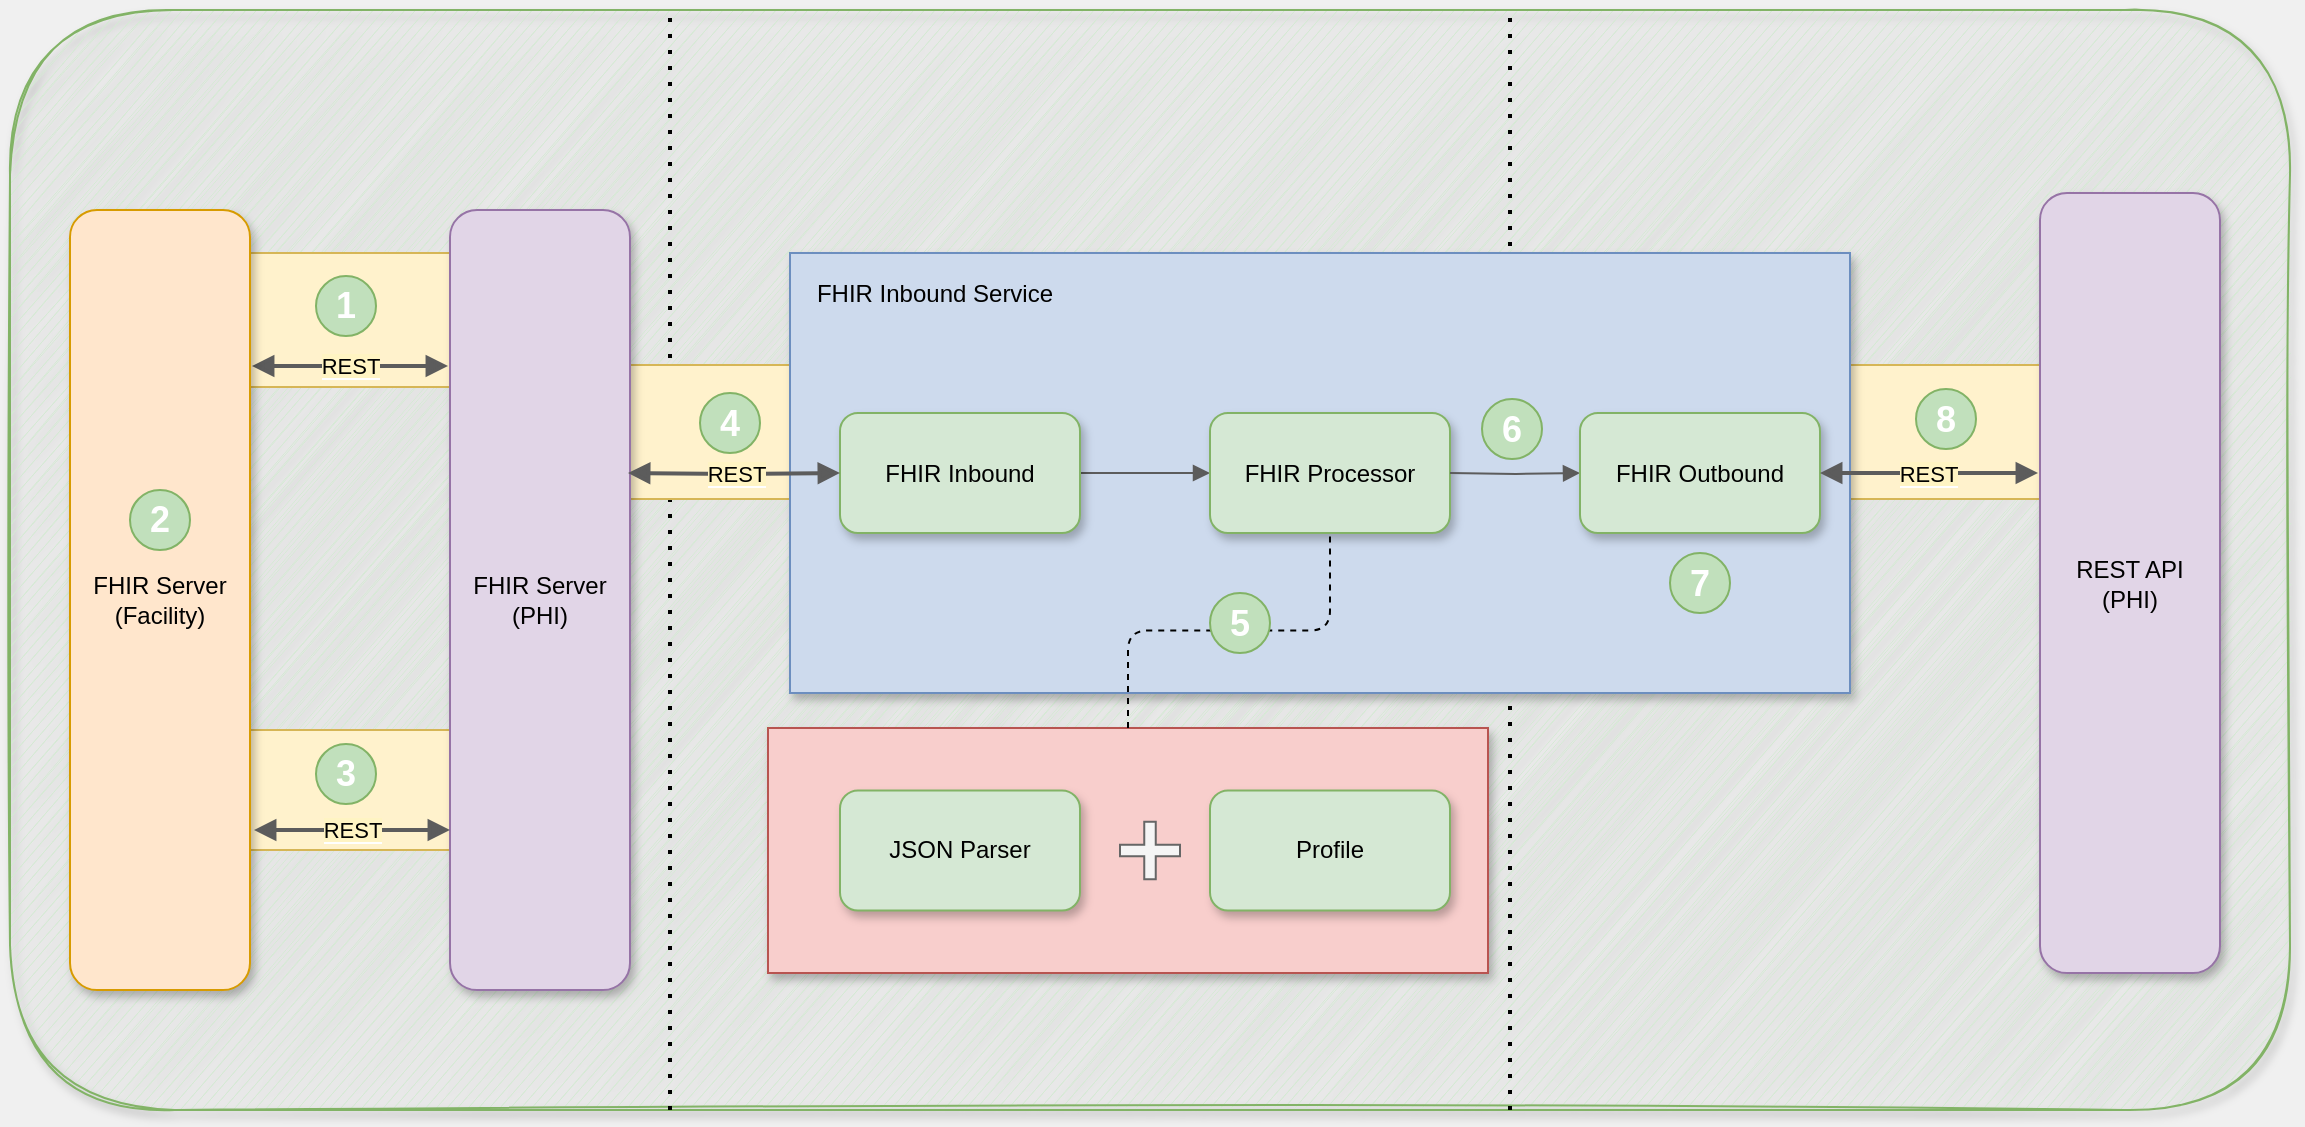 <mxfile version="13.6.9" type="github">
  <diagram id="prtHgNgQTEPvFCAcTncT" name="Page-1">
    <mxGraphModel dx="1826" dy="794" grid="1" gridSize="10" guides="1" tooltips="1" connect="1" arrows="1" fold="1" page="0" pageScale="1" pageWidth="827" pageHeight="1169" background="#F0F0F0" math="0" shadow="0">
      <root>
        <mxCell id="0" />
        <mxCell id="1" parent="0" />
        <mxCell id="xV2-DqPg_27y4KBebF6c-39" value="" style="rounded=1;whiteSpace=wrap;html=1;shadow=1;glass=0;sketch=1;fillColor=#d5e8d4;strokeColor=#82b366;" vertex="1" parent="1">
          <mxGeometry x="-200" y="80" width="1140" height="550" as="geometry" />
        </mxCell>
        <mxCell id="Zh8z0Y2bod89Jc97wrA--2" value="" style="endArrow=none;dashed=1;html=1;dashPattern=1 3;strokeWidth=2;" parent="1" edge="1">
          <mxGeometry width="50" height="50" relative="1" as="geometry">
            <mxPoint x="130" y="630" as="sourcePoint" />
            <mxPoint x="130" y="80" as="targetPoint" />
          </mxGeometry>
        </mxCell>
        <mxCell id="xV2-DqPg_27y4KBebF6c-36" value="" style="endArrow=none;dashed=1;html=1;dashPattern=1 3;strokeWidth=2;" edge="1" parent="1">
          <mxGeometry width="50" height="50" relative="1" as="geometry">
            <mxPoint x="550" y="630" as="sourcePoint" />
            <mxPoint x="550" y="80" as="targetPoint" />
          </mxGeometry>
        </mxCell>
        <mxCell id="xV2-DqPg_27y4KBebF6c-35" value="" style="rounded=0;whiteSpace=wrap;html=1;fillColor=#fff2cc;strokeColor=#d6b656;" vertex="1" parent="1">
          <mxGeometry x="705" y="257.5" width="120" height="67" as="geometry" />
        </mxCell>
        <mxCell id="xV2-DqPg_27y4KBebF6c-33" value="" style="rounded=0;whiteSpace=wrap;html=1;fillColor=#fff2cc;strokeColor=#d6b656;" vertex="1" parent="1">
          <mxGeometry x="95" y="257.5" width="120" height="67" as="geometry" />
        </mxCell>
        <mxCell id="vM5lTf9RMHXCYF5sCvvl-10" value="" style="rounded=0;whiteSpace=wrap;html=1;fillColor=#fff2cc;strokeColor=#d6b656;" parent="1" vertex="1">
          <mxGeometry x="-90" y="440" width="120" height="60" as="geometry" />
        </mxCell>
        <mxCell id="vM5lTf9RMHXCYF5sCvvl-11" value="" style="rounded=0;whiteSpace=wrap;html=1;fillColor=#fff2cc;strokeColor=#d6b656;" parent="1" vertex="1">
          <mxGeometry x="-90" y="201.5" width="120" height="67" as="geometry" />
        </mxCell>
        <mxCell id="vM5lTf9RMHXCYF5sCvvl-12" value="FHIR&amp;nbsp;Server (PHI)" style="rounded=1;whiteSpace=wrap;html=1;fillColor=#e1d5e7;shadow=1;strokeColor=#9673a6;" parent="1" vertex="1">
          <mxGeometry x="20" y="180" width="90" height="390" as="geometry" />
        </mxCell>
        <mxCell id="vM5lTf9RMHXCYF5sCvvl-13" value="&lt;span style=&quot;background-color: rgb(255 , 244 , 195)&quot;&gt;REST&lt;/span&gt;" style="edgeStyle=orthogonalEdgeStyle;rounded=0;orthogonalLoop=1;jettySize=auto;html=1;exitX=1.011;exitY=0.2;exitDx=0;exitDy=0;entryX=-0.011;entryY=0.2;entryDx=0;entryDy=0;entryPerimeter=0;exitPerimeter=0;shadow=0;sketch=0;startArrow=block;startFill=1;strokeWidth=2;endArrow=block;endFill=1;strokeColor=#5C5C5C;" parent="1" source="vM5lTf9RMHXCYF5sCvvl-14" target="vM5lTf9RMHXCYF5sCvvl-12" edge="1">
          <mxGeometry relative="1" as="geometry" />
        </mxCell>
        <mxCell id="vM5lTf9RMHXCYF5sCvvl-14" value="FHIR&amp;nbsp;Server (Facility)" style="rounded=1;whiteSpace=wrap;html=1;fillColor=#ffe6cc;shadow=1;strokeColor=#d79b00;" parent="1" vertex="1">
          <mxGeometry x="-170" y="180" width="90" height="390" as="geometry" />
        </mxCell>
        <mxCell id="vM5lTf9RMHXCYF5sCvvl-15" value="&lt;h2&gt;&lt;font color=&quot;#ffffff&quot;&gt;1&lt;/font&gt;&lt;/h2&gt;" style="ellipse;whiteSpace=wrap;html=1;aspect=fixed;strokeColor=#82b366;fillColor=#C1E0BC;" parent="1" vertex="1">
          <mxGeometry x="-47" y="213" width="30" height="30" as="geometry" />
        </mxCell>
        <mxCell id="vM5lTf9RMHXCYF5sCvvl-16" value="&lt;h2&gt;&lt;font color=&quot;#ffffff&quot;&gt;2&lt;/font&gt;&lt;/h2&gt;" style="ellipse;whiteSpace=wrap;html=1;aspect=fixed;strokeColor=#82b366;fillColor=#C1E0BC;" parent="1" vertex="1">
          <mxGeometry x="-140" y="320" width="30" height="30" as="geometry" />
        </mxCell>
        <mxCell id="vM5lTf9RMHXCYF5sCvvl-17" value="&lt;h2&gt;&lt;font color=&quot;#ffffff&quot;&gt;3&lt;/font&gt;&lt;/h2&gt;" style="ellipse;whiteSpace=wrap;html=1;aspect=fixed;strokeColor=#82b366;fillColor=#C1E0BC;" parent="1" vertex="1">
          <mxGeometry x="-47" y="447" width="30" height="30" as="geometry" />
        </mxCell>
        <mxCell id="vM5lTf9RMHXCYF5sCvvl-18" value="&lt;span style=&quot;background-color: rgb(255 , 244 , 195)&quot;&gt;REST&lt;/span&gt;" style="edgeStyle=orthogonalEdgeStyle;rounded=0;orthogonalLoop=1;jettySize=auto;html=1;exitX=1.011;exitY=0.2;exitDx=0;exitDy=0;entryX=-0.011;entryY=0.2;entryDx=0;entryDy=0;entryPerimeter=0;exitPerimeter=0;shadow=0;sketch=0;startArrow=block;startFill=1;strokeWidth=2;endArrow=block;endFill=1;strokeColor=#5C5C5C;" parent="1" edge="1">
          <mxGeometry relative="1" as="geometry">
            <mxPoint x="-78.01" y="490" as="sourcePoint" />
            <mxPoint x="20.01" y="490" as="targetPoint" />
            <Array as="points">
              <mxPoint x="3" y="490" />
              <mxPoint x="3" y="490" />
            </Array>
          </mxGeometry>
        </mxCell>
        <mxCell id="xV2-DqPg_27y4KBebF6c-19" value="" style="rounded=0;whiteSpace=wrap;html=1;shadow=1;strokeColor=#6c8ebf;fillColor=#CDDAED;" vertex="1" parent="1">
          <mxGeometry x="190" y="201.5" width="530" height="220" as="geometry" />
        </mxCell>
        <mxCell id="xV2-DqPg_27y4KBebF6c-20" style="edgeStyle=orthogonalEdgeStyle;rounded=0;orthogonalLoop=1;jettySize=auto;html=1;exitX=1;exitY=0.5;exitDx=0;exitDy=0;entryX=0;entryY=0.5;entryDx=0;entryDy=0;startArrow=none;startFill=0;endArrow=block;endFill=1;strokeColor=#5C5C5C;" edge="1" source="xV2-DqPg_27y4KBebF6c-21" target="xV2-DqPg_27y4KBebF6c-23" parent="1">
          <mxGeometry relative="1" as="geometry" />
        </mxCell>
        <mxCell id="xV2-DqPg_27y4KBebF6c-21" value="FHIR Inbound" style="rounded=1;whiteSpace=wrap;html=1;fillColor=#d5e8d4;strokeColor=#82b366;shadow=1;" vertex="1" parent="1">
          <mxGeometry x="215" y="281.5" width="120" height="60" as="geometry" />
        </mxCell>
        <mxCell id="xV2-DqPg_27y4KBebF6c-22" value="FHIR Inbound Service" style="text;html=1;strokeColor=none;fillColor=none;align=center;verticalAlign=middle;whiteSpace=wrap;rounded=0;shadow=1;" vertex="1" parent="1">
          <mxGeometry x="185" y="211.5" width="155" height="20" as="geometry" />
        </mxCell>
        <mxCell id="xV2-DqPg_27y4KBebF6c-23" value="FHIR Processor" style="rounded=1;whiteSpace=wrap;html=1;fillColor=#d5e8d4;strokeColor=#82b366;shadow=1;" vertex="1" parent="1">
          <mxGeometry x="400" y="281.5" width="120" height="60" as="geometry" />
        </mxCell>
        <mxCell id="xV2-DqPg_27y4KBebF6c-24" value="&lt;span style=&quot;background-color: rgb(255 , 244 , 195)&quot;&gt;REST&lt;/span&gt;" style="edgeStyle=orthogonalEdgeStyle;rounded=0;orthogonalLoop=1;jettySize=auto;html=1;startArrow=block;startFill=1;endArrow=block;endFill=1;strokeColor=#5C5C5C;entryX=0;entryY=0.5;entryDx=0;entryDy=0;strokeWidth=2;" edge="1" target="xV2-DqPg_27y4KBebF6c-21" parent="1">
          <mxGeometry relative="1" as="geometry">
            <mxPoint x="190" y="366.5" as="targetPoint" />
            <mxPoint x="109" y="311.5" as="sourcePoint" />
          </mxGeometry>
        </mxCell>
        <mxCell id="xV2-DqPg_27y4KBebF6c-25" value="" style="rounded=0;whiteSpace=wrap;html=1;shadow=1;strokeColor=#b85450;fillColor=#f8cecc;" vertex="1" parent="1">
          <mxGeometry x="179" y="439" width="360" height="122.5" as="geometry" />
        </mxCell>
        <mxCell id="xV2-DqPg_27y4KBebF6c-26" value="JSON Parser" style="rounded=1;whiteSpace=wrap;html=1;fillColor=#d5e8d4;strokeColor=#82b366;shadow=1;" vertex="1" parent="1">
          <mxGeometry x="215" y="470.25" width="120" height="60" as="geometry" />
        </mxCell>
        <mxCell id="xV2-DqPg_27y4KBebF6c-27" value="Profile" style="rounded=1;whiteSpace=wrap;html=1;fillColor=#d5e8d4;strokeColor=#82b366;shadow=1;" vertex="1" parent="1">
          <mxGeometry x="400" y="470.25" width="120" height="60" as="geometry" />
        </mxCell>
        <mxCell id="xV2-DqPg_27y4KBebF6c-28" value="" style="endArrow=none;dashed=1;html=1;strokeColor=#000000;exitX=0.5;exitY=0;exitDx=0;exitDy=0;entryX=0.5;entryY=1;entryDx=0;entryDy=0;edgeStyle=orthogonalEdgeStyle;" edge="1" source="xV2-DqPg_27y4KBebF6c-25" target="xV2-DqPg_27y4KBebF6c-23" parent="1">
          <mxGeometry width="50" height="50" relative="1" as="geometry">
            <mxPoint x="390" y="421.5" as="sourcePoint" />
            <mxPoint x="440" y="371.5" as="targetPoint" />
          </mxGeometry>
        </mxCell>
        <mxCell id="xV2-DqPg_27y4KBebF6c-29" style="edgeStyle=orthogonalEdgeStyle;rounded=0;orthogonalLoop=1;jettySize=auto;html=1;exitX=0.5;exitY=1;exitDx=0;exitDy=0;strokeColor=#000000;" edge="1" source="xV2-DqPg_27y4KBebF6c-27" target="xV2-DqPg_27y4KBebF6c-27" parent="1">
          <mxGeometry relative="1" as="geometry" />
        </mxCell>
        <mxCell id="xV2-DqPg_27y4KBebF6c-30" value="&lt;h2&gt;&lt;font color=&quot;#ffffff&quot;&gt;4&lt;/font&gt;&lt;/h2&gt;" style="ellipse;whiteSpace=wrap;html=1;aspect=fixed;strokeColor=#82b366;fillColor=#C1E0BC;" vertex="1" parent="1">
          <mxGeometry x="145" y="271.5" width="30" height="30" as="geometry" />
        </mxCell>
        <mxCell id="xV2-DqPg_27y4KBebF6c-31" value="&lt;h2&gt;&lt;font color=&quot;#ffffff&quot;&gt;5&lt;/font&gt;&lt;/h2&gt;" style="ellipse;whiteSpace=wrap;html=1;aspect=fixed;strokeColor=#82b366;fillColor=#C1E0BC;" vertex="1" parent="1">
          <mxGeometry x="400" y="371.5" width="30" height="30" as="geometry" />
        </mxCell>
        <mxCell id="xV2-DqPg_27y4KBebF6c-32" value="" style="shape=cross;whiteSpace=wrap;html=1;rounded=0;fillColor=#f5f5f5;strokeColor=#666666;fontColor=#333333;" vertex="1" parent="1">
          <mxGeometry x="355" y="485.88" width="30" height="28.75" as="geometry" />
        </mxCell>
        <mxCell id="lcojOaO51Gwr2MNU7D6K-2" value="REST API &lt;br&gt;(PHI)" style="rounded=1;whiteSpace=wrap;html=1;fillColor=#e1d5e7;shadow=1;strokeColor=#9673a6;" parent="1" vertex="1">
          <mxGeometry x="815" y="171.5" width="90" height="390" as="geometry" />
        </mxCell>
        <mxCell id="lcojOaO51Gwr2MNU7D6K-4" style="edgeStyle=orthogonalEdgeStyle;rounded=0;orthogonalLoop=1;jettySize=auto;html=1;exitX=1;exitY=0.5;exitDx=0;exitDy=0;entryX=0;entryY=0.5;entryDx=0;entryDy=0;startArrow=none;startFill=0;endArrow=block;endFill=1;strokeColor=#5C5C5C;" parent="1" target="lcojOaO51Gwr2MNU7D6K-7" edge="1">
          <mxGeometry relative="1" as="geometry">
            <mxPoint x="520" y="311.5" as="sourcePoint" />
          </mxGeometry>
        </mxCell>
        <mxCell id="lcojOaO51Gwr2MNU7D6K-7" value="FHIR Outbound" style="rounded=1;whiteSpace=wrap;html=1;fillColor=#d5e8d4;strokeColor=#82b366;shadow=1;" parent="1" vertex="1">
          <mxGeometry x="585" y="281.5" width="120" height="60" as="geometry" />
        </mxCell>
        <mxCell id="lcojOaO51Gwr2MNU7D6K-8" value="&lt;h2&gt;&lt;font color=&quot;#ffffff&quot;&gt;8&lt;/font&gt;&lt;/h2&gt;" style="ellipse;whiteSpace=wrap;html=1;aspect=fixed;strokeColor=#82b366;fillColor=#C1E0BC;" parent="1" vertex="1">
          <mxGeometry x="753" y="269.5" width="30" height="30" as="geometry" />
        </mxCell>
        <mxCell id="lcojOaO51Gwr2MNU7D6K-9" value="&lt;h2&gt;&lt;font color=&quot;#ffffff&quot;&gt;7&lt;/font&gt;&lt;/h2&gt;" style="ellipse;whiteSpace=wrap;html=1;aspect=fixed;strokeColor=#82b366;fillColor=#C1E0BC;" parent="1" vertex="1">
          <mxGeometry x="630" y="351.5" width="30" height="30" as="geometry" />
        </mxCell>
        <mxCell id="lcojOaO51Gwr2MNU7D6K-10" value="&lt;span style=&quot;background-color: rgb(255 , 244 , 195)&quot;&gt;REST&lt;/span&gt;" style="edgeStyle=orthogonalEdgeStyle;rounded=0;orthogonalLoop=1;jettySize=auto;html=1;startArrow=block;startFill=1;endArrow=block;endFill=1;strokeColor=#5C5C5C;entryX=-0.011;entryY=0.359;entryDx=0;entryDy=0;exitX=1;exitY=0.5;exitDx=0;exitDy=0;entryPerimeter=0;strokeWidth=2;" parent="1" source="lcojOaO51Gwr2MNU7D6K-7" target="lcojOaO51Gwr2MNU7D6K-2" edge="1">
          <mxGeometry relative="1" as="geometry">
            <mxPoint x="375" y="366.5" as="targetPoint" />
            <mxPoint x="294" y="311.5" as="sourcePoint" />
          </mxGeometry>
        </mxCell>
        <mxCell id="lcojOaO51Gwr2MNU7D6K-11" value="&lt;h2&gt;&lt;font color=&quot;#ffffff&quot;&gt;6&lt;/font&gt;&lt;/h2&gt;" style="ellipse;whiteSpace=wrap;html=1;aspect=fixed;strokeColor=#82b366;fillColor=#C1E0BC;" parent="1" vertex="1">
          <mxGeometry x="536" y="274.5" width="30" height="30" as="geometry" />
        </mxCell>
      </root>
    </mxGraphModel>
  </diagram>
</mxfile>

